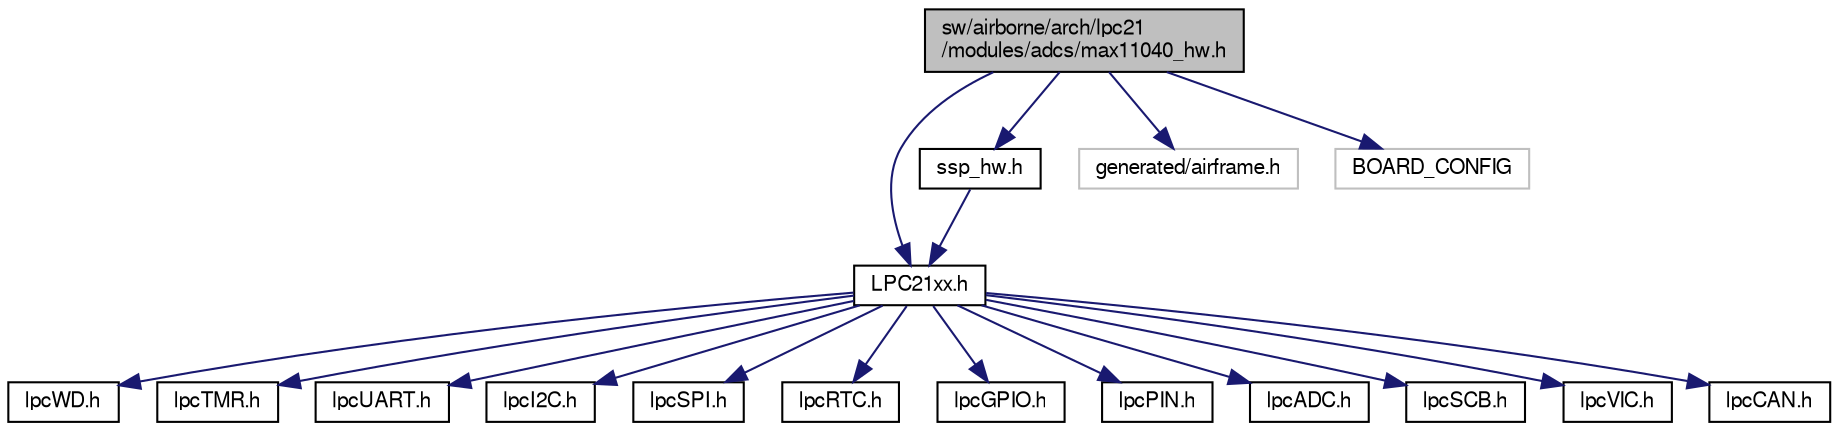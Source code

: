 digraph "sw/airborne/arch/lpc21/modules/adcs/max11040_hw.h"
{
  edge [fontname="FreeSans",fontsize="10",labelfontname="FreeSans",labelfontsize="10"];
  node [fontname="FreeSans",fontsize="10",shape=record];
  Node1 [label="sw/airborne/arch/lpc21\l/modules/adcs/max11040_hw.h",height=0.2,width=0.4,color="black", fillcolor="grey75", style="filled", fontcolor="black"];
  Node1 -> Node2 [color="midnightblue",fontsize="10",style="solid",fontname="FreeSans"];
  Node2 [label="LPC21xx.h",height=0.2,width=0.4,color="black", fillcolor="white", style="filled",URL="$LPC21xx_8h.html"];
  Node2 -> Node3 [color="midnightblue",fontsize="10",style="solid",fontname="FreeSans"];
  Node3 [label="lpcWD.h",height=0.2,width=0.4,color="black", fillcolor="white", style="filled",URL="$lpcWD_8h.html"];
  Node2 -> Node4 [color="midnightblue",fontsize="10",style="solid",fontname="FreeSans"];
  Node4 [label="lpcTMR.h",height=0.2,width=0.4,color="black", fillcolor="white", style="filled",URL="$lpcTMR_8h.html"];
  Node2 -> Node5 [color="midnightblue",fontsize="10",style="solid",fontname="FreeSans"];
  Node5 [label="lpcUART.h",height=0.2,width=0.4,color="black", fillcolor="white", style="filled",URL="$lpcUART_8h.html"];
  Node2 -> Node6 [color="midnightblue",fontsize="10",style="solid",fontname="FreeSans"];
  Node6 [label="lpcI2C.h",height=0.2,width=0.4,color="black", fillcolor="white", style="filled",URL="$lpcI2C_8h.html"];
  Node2 -> Node7 [color="midnightblue",fontsize="10",style="solid",fontname="FreeSans"];
  Node7 [label="lpcSPI.h",height=0.2,width=0.4,color="black", fillcolor="white", style="filled",URL="$lpcSPI_8h.html"];
  Node2 -> Node8 [color="midnightblue",fontsize="10",style="solid",fontname="FreeSans"];
  Node8 [label="lpcRTC.h",height=0.2,width=0.4,color="black", fillcolor="white", style="filled",URL="$lpcRTC_8h.html"];
  Node2 -> Node9 [color="midnightblue",fontsize="10",style="solid",fontname="FreeSans"];
  Node9 [label="lpcGPIO.h",height=0.2,width=0.4,color="black", fillcolor="white", style="filled",URL="$lpcGPIO_8h.html"];
  Node2 -> Node10 [color="midnightblue",fontsize="10",style="solid",fontname="FreeSans"];
  Node10 [label="lpcPIN.h",height=0.2,width=0.4,color="black", fillcolor="white", style="filled",URL="$lpcPIN_8h.html"];
  Node2 -> Node11 [color="midnightblue",fontsize="10",style="solid",fontname="FreeSans"];
  Node11 [label="lpcADC.h",height=0.2,width=0.4,color="black", fillcolor="white", style="filled",URL="$lpcADC_8h.html"];
  Node2 -> Node12 [color="midnightblue",fontsize="10",style="solid",fontname="FreeSans"];
  Node12 [label="lpcSCB.h",height=0.2,width=0.4,color="black", fillcolor="white", style="filled",URL="$lpcSCB_8h.html"];
  Node2 -> Node13 [color="midnightblue",fontsize="10",style="solid",fontname="FreeSans"];
  Node13 [label="lpcVIC.h",height=0.2,width=0.4,color="black", fillcolor="white", style="filled",URL="$lpcVIC_8h.html"];
  Node2 -> Node14 [color="midnightblue",fontsize="10",style="solid",fontname="FreeSans"];
  Node14 [label="lpcCAN.h",height=0.2,width=0.4,color="black", fillcolor="white", style="filled",URL="$lpcCAN_8h.html"];
  Node1 -> Node15 [color="midnightblue",fontsize="10",style="solid",fontname="FreeSans"];
  Node15 [label="ssp_hw.h",height=0.2,width=0.4,color="black", fillcolor="white", style="filled",URL="$ssp__hw_8h.html"];
  Node15 -> Node2 [color="midnightblue",fontsize="10",style="solid",fontname="FreeSans"];
  Node1 -> Node16 [color="midnightblue",fontsize="10",style="solid",fontname="FreeSans"];
  Node16 [label="generated/airframe.h",height=0.2,width=0.4,color="grey75", fillcolor="white", style="filled"];
  Node1 -> Node17 [color="midnightblue",fontsize="10",style="solid",fontname="FreeSans"];
  Node17 [label="BOARD_CONFIG",height=0.2,width=0.4,color="grey75", fillcolor="white", style="filled"];
}
